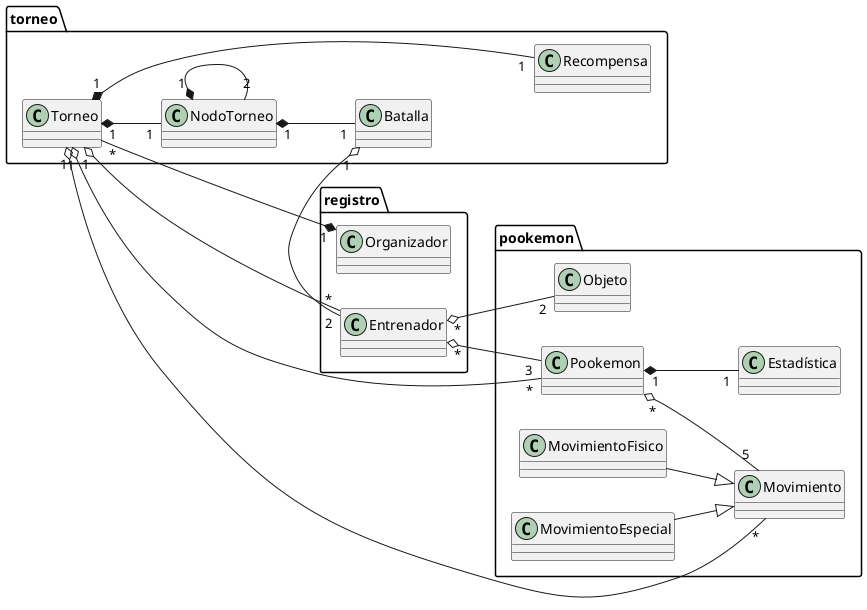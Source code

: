 @startuml diagrama de clases

left to right direction

package "registro" {
    class Entrenador {

    }

    class Organizador {

    }

}

package "torneo" {
    class Batalla {

    }

    class NodoTorneo {
      
    }

    class Torneo {
    
    }

    class Recompensa {
      
    }
}

package "pookemon" {
    class Pookemon {

    }

    class Objeto{

    }

    class Estadística {

    }

    class Movimiento {

    }

    class MovimientoFisico{

    }

    class MovimientoEspecial{

    }

}

Entrenador "*" o-- "3" Pookemon 
Entrenador "*" o-- "2" Objeto

Pookemon "*" o-- "5" Movimiento
Pookemon "1" *-- "1" Estadística

MovimientoFisico --|> Movimiento
MovimientoEspecial --|> Movimiento


Organizador "1" *-- "*" Torneo

Torneo "1" o--- "*" Entrenador
Torneo "1" o-- "*" Pookemon
Torneo "1" o-- "*" Movimiento
Torneo "1" *---- "1" Recompensa
Torneo "1" *-- "1" NodoTorneo


NodoTorneo "1" *-- "2" NodoTorneo
NodoTorneo "1" *-- "1" Batalla

Batalla "1" o-- "2" Entrenador


@enduml
